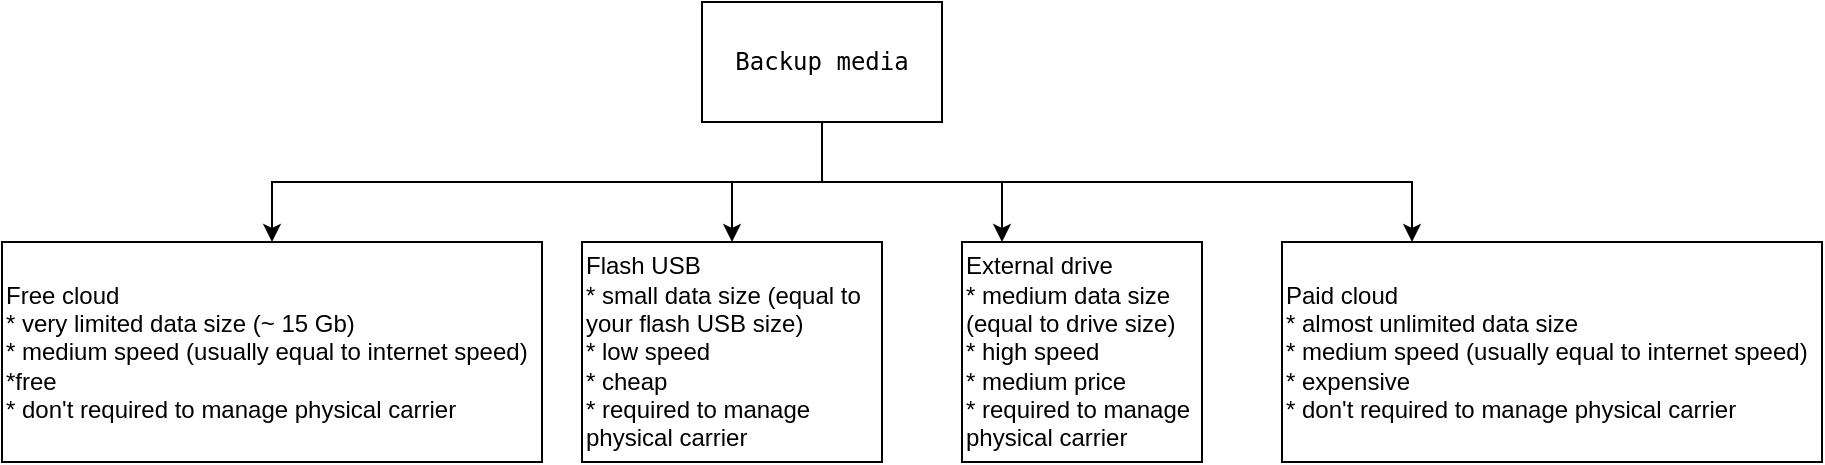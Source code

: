 <mxfile version="20.8.16" type="device"><diagram name="Page-1" id="UJ7GM59Ti722fkph36Me"><mxGraphModel dx="1320" dy="857" grid="1" gridSize="10" guides="1" tooltips="1" connect="1" arrows="1" fold="1" page="1" pageScale="1" pageWidth="850" pageHeight="1100" math="0" shadow="0"><root><mxCell id="0"/><mxCell id="1" parent="0"/><mxCell id="BXze_1P0Onesdg4q_ieZ-11" style="edgeStyle=orthogonalEdgeStyle;rounded=0;orthogonalLoop=1;jettySize=auto;html=1;" edge="1" parent="1" source="BXze_1P0Onesdg4q_ieZ-6" target="BXze_1P0Onesdg4q_ieZ-9"><mxGeometry relative="1" as="geometry"><Array as="points"><mxPoint x="150" y="640"/><mxPoint x="-125" y="640"/></Array></mxGeometry></mxCell><mxCell id="BXze_1P0Onesdg4q_ieZ-12" style="edgeStyle=orthogonalEdgeStyle;rounded=0;orthogonalLoop=1;jettySize=auto;html=1;" edge="1" parent="1" source="BXze_1P0Onesdg4q_ieZ-6" target="BXze_1P0Onesdg4q_ieZ-8"><mxGeometry relative="1" as="geometry"/></mxCell><mxCell id="BXze_1P0Onesdg4q_ieZ-13" style="edgeStyle=orthogonalEdgeStyle;rounded=0;orthogonalLoop=1;jettySize=auto;html=1;" edge="1" parent="1" source="BXze_1P0Onesdg4q_ieZ-6" target="BXze_1P0Onesdg4q_ieZ-7"><mxGeometry relative="1" as="geometry"><Array as="points"><mxPoint x="150" y="640"/><mxPoint x="240" y="640"/></Array></mxGeometry></mxCell><mxCell id="BXze_1P0Onesdg4q_ieZ-14" style="edgeStyle=orthogonalEdgeStyle;rounded=0;orthogonalLoop=1;jettySize=auto;html=1;" edge="1" parent="1" source="BXze_1P0Onesdg4q_ieZ-6" target="BXze_1P0Onesdg4q_ieZ-10"><mxGeometry relative="1" as="geometry"><Array as="points"><mxPoint x="150" y="640"/><mxPoint x="445" y="640"/></Array></mxGeometry></mxCell><mxCell id="BXze_1P0Onesdg4q_ieZ-6" value="&lt;pre dir=&quot;ltr&quot; style=&quot;text-align:left&quot; id=&quot;tw-target-text&quot; data-placeholder=&quot;Translation&quot; class=&quot;tw-data-text tw-text-large tw-ta&quot;&gt;Backup media&lt;/pre&gt;" style="whiteSpace=wrap;html=1;" vertex="1" parent="1"><mxGeometry x="90" y="550" width="120" height="60" as="geometry"/></mxCell><mxCell id="BXze_1P0Onesdg4q_ieZ-7" value="External drive&lt;br&gt;* medium data size (equal to drive size)&lt;br&gt;* high speed&lt;br&gt;* medium price&lt;br&gt;* required to manage physical carrier" style="whiteSpace=wrap;html=1;align=left;" vertex="1" parent="1"><mxGeometry x="220" y="670" width="120" height="110" as="geometry"/></mxCell><mxCell id="BXze_1P0Onesdg4q_ieZ-8" value="Flash USB&lt;br&gt;* small data size (equal to your flash USB size)&lt;br&gt;* low speed&lt;br&gt;&lt;div style=&quot;&quot;&gt;&lt;span style=&quot;background-color: initial;&quot;&gt;* cheap&lt;/span&gt;&lt;/div&gt;&lt;div style=&quot;&quot;&gt;&lt;span style=&quot;background-color: initial;&quot;&gt;* required to manage physical carrier&lt;/span&gt;&lt;/div&gt;" style="whiteSpace=wrap;html=1;align=left;" vertex="1" parent="1"><mxGeometry x="30" y="670" width="150" height="110" as="geometry"/></mxCell><mxCell id="BXze_1P0Onesdg4q_ieZ-9" value="Free cloud&lt;br&gt;* very limited data size (~ 15 Gb)&lt;br&gt;* medium speed (usually equal to internet speed)&lt;br&gt;*free&lt;br&gt;* don't required to manage physical carrier" style="whiteSpace=wrap;html=1;align=left;" vertex="1" parent="1"><mxGeometry x="-260" y="670" width="270" height="110" as="geometry"/></mxCell><mxCell id="BXze_1P0Onesdg4q_ieZ-10" value="Paid cloud&lt;br&gt;* almost unlimited data size&lt;br&gt;* medium speed (usually equal to internet speed)&lt;br&gt;* expensive&lt;br&gt;* don't required to manage physical carrier" style="whiteSpace=wrap;html=1;align=left;" vertex="1" parent="1"><mxGeometry x="380" y="670" width="270" height="110" as="geometry"/></mxCell></root></mxGraphModel></diagram></mxfile>